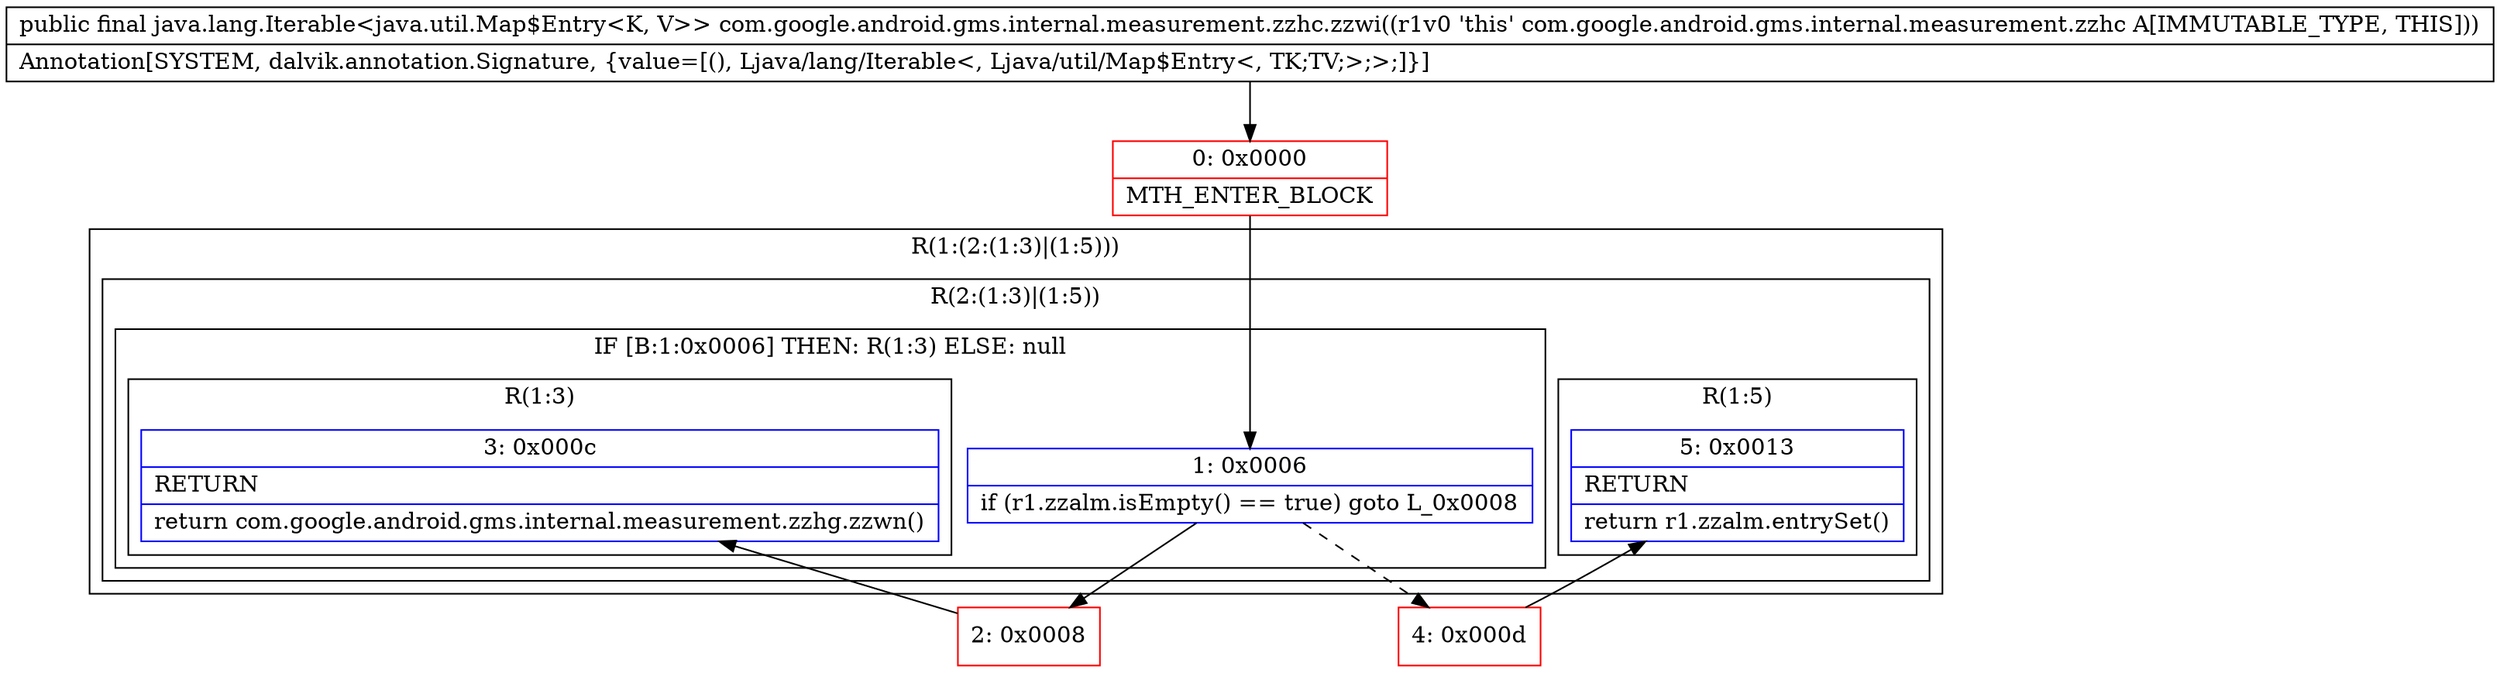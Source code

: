 digraph "CFG forcom.google.android.gms.internal.measurement.zzhc.zzwi()Ljava\/lang\/Iterable;" {
subgraph cluster_Region_395476894 {
label = "R(1:(2:(1:3)|(1:5)))";
node [shape=record,color=blue];
subgraph cluster_Region_502427888 {
label = "R(2:(1:3)|(1:5))";
node [shape=record,color=blue];
subgraph cluster_IfRegion_1729727544 {
label = "IF [B:1:0x0006] THEN: R(1:3) ELSE: null";
node [shape=record,color=blue];
Node_1 [shape=record,label="{1\:\ 0x0006|if (r1.zzalm.isEmpty() == true) goto L_0x0008\l}"];
subgraph cluster_Region_1975463864 {
label = "R(1:3)";
node [shape=record,color=blue];
Node_3 [shape=record,label="{3\:\ 0x000c|RETURN\l|return com.google.android.gms.internal.measurement.zzhg.zzwn()\l}"];
}
}
subgraph cluster_Region_1909833758 {
label = "R(1:5)";
node [shape=record,color=blue];
Node_5 [shape=record,label="{5\:\ 0x0013|RETURN\l|return r1.zzalm.entrySet()\l}"];
}
}
}
Node_0 [shape=record,color=red,label="{0\:\ 0x0000|MTH_ENTER_BLOCK\l}"];
Node_2 [shape=record,color=red,label="{2\:\ 0x0008}"];
Node_4 [shape=record,color=red,label="{4\:\ 0x000d}"];
MethodNode[shape=record,label="{public final java.lang.Iterable\<java.util.Map$Entry\<K, V\>\> com.google.android.gms.internal.measurement.zzhc.zzwi((r1v0 'this' com.google.android.gms.internal.measurement.zzhc A[IMMUTABLE_TYPE, THIS]))  | Annotation[SYSTEM, dalvik.annotation.Signature, \{value=[(), Ljava\/lang\/Iterable\<, Ljava\/util\/Map$Entry\<, TK;TV;\>;\>;]\}]\l}"];
MethodNode -> Node_0;
Node_1 -> Node_2;
Node_1 -> Node_4[style=dashed];
Node_0 -> Node_1;
Node_2 -> Node_3;
Node_4 -> Node_5;
}

